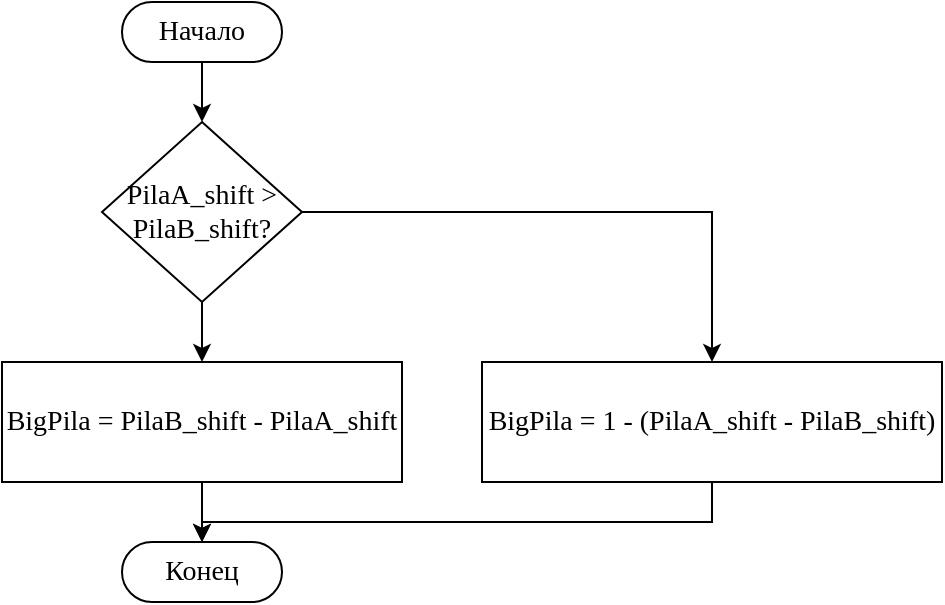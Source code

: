 <mxfile version="24.4.13" type="device">
  <diagram name="Страница — 1" id="zNViR0VcCG02KEflaUk1">
    <mxGraphModel dx="435" dy="873" grid="1" gridSize="10" guides="1" tooltips="1" connect="1" arrows="1" fold="1" page="0" pageScale="1" pageWidth="1169" pageHeight="827" math="0" shadow="0">
      <root>
        <mxCell id="0" />
        <mxCell id="1" parent="0" />
        <mxCell id="VcT9l8daYlTDshY53rvx-6" value="" style="edgeStyle=orthogonalEdgeStyle;rounded=0;orthogonalLoop=1;jettySize=auto;html=1;" edge="1" parent="1" source="pGOeJf6dXPXonmc0G4iZ-1" target="VcT9l8daYlTDshY53rvx-1">
          <mxGeometry relative="1" as="geometry" />
        </mxCell>
        <mxCell id="pGOeJf6dXPXonmc0G4iZ-1" value="Начало" style="rounded=1;whiteSpace=wrap;html=1;arcSize=50;fontFamily=Times New Roman;fontSize=14;" parent="1" vertex="1">
          <mxGeometry x="610" y="-290" width="80" height="30" as="geometry" />
        </mxCell>
        <mxCell id="VcT9l8daYlTDshY53rvx-7" value="" style="edgeStyle=orthogonalEdgeStyle;rounded=0;orthogonalLoop=1;jettySize=auto;html=1;" edge="1" parent="1" source="VcT9l8daYlTDshY53rvx-1" target="VcT9l8daYlTDshY53rvx-2">
          <mxGeometry relative="1" as="geometry" />
        </mxCell>
        <mxCell id="VcT9l8daYlTDshY53rvx-9" style="edgeStyle=orthogonalEdgeStyle;rounded=0;orthogonalLoop=1;jettySize=auto;html=1;entryX=0.5;entryY=0;entryDx=0;entryDy=0;" edge="1" parent="1" source="VcT9l8daYlTDshY53rvx-1" target="VcT9l8daYlTDshY53rvx-4">
          <mxGeometry relative="1" as="geometry" />
        </mxCell>
        <mxCell id="VcT9l8daYlTDshY53rvx-1" value="PilaA_shift &amp;gt; PilaB_shift?" style="rhombus;whiteSpace=wrap;html=1;fontFamily=Times New Roman;fontSize=14;" vertex="1" parent="1">
          <mxGeometry x="600" y="-230" width="100" height="90" as="geometry" />
        </mxCell>
        <mxCell id="VcT9l8daYlTDshY53rvx-8" value="" style="edgeStyle=orthogonalEdgeStyle;rounded=0;orthogonalLoop=1;jettySize=auto;html=1;" edge="1" parent="1" source="VcT9l8daYlTDshY53rvx-2" target="VcT9l8daYlTDshY53rvx-5">
          <mxGeometry relative="1" as="geometry" />
        </mxCell>
        <mxCell id="VcT9l8daYlTDshY53rvx-2" value="BigPila = PilaB_shift - PilaA_shift" style="rounded=0;whiteSpace=wrap;html=1;fontFamily=Times New Roman;fontSize=14;" vertex="1" parent="1">
          <mxGeometry x="550" y="-110" width="200" height="60" as="geometry" />
        </mxCell>
        <mxCell id="VcT9l8daYlTDshY53rvx-10" style="edgeStyle=orthogonalEdgeStyle;rounded=0;orthogonalLoop=1;jettySize=auto;html=1;entryX=0.5;entryY=0;entryDx=0;entryDy=0;" edge="1" parent="1" source="VcT9l8daYlTDshY53rvx-4" target="VcT9l8daYlTDshY53rvx-5">
          <mxGeometry relative="1" as="geometry">
            <Array as="points">
              <mxPoint x="905" y="-30" />
              <mxPoint x="650" y="-30" />
            </Array>
          </mxGeometry>
        </mxCell>
        <mxCell id="VcT9l8daYlTDshY53rvx-4" value="BigPila = 1 - (PilaA_shift - PilaB_shift)" style="rounded=0;whiteSpace=wrap;html=1;fontFamily=Times New Roman;fontSize=14;" vertex="1" parent="1">
          <mxGeometry x="790" y="-110" width="230" height="60" as="geometry" />
        </mxCell>
        <mxCell id="VcT9l8daYlTDshY53rvx-5" value="Конец" style="rounded=1;whiteSpace=wrap;html=1;arcSize=50;fontFamily=Times New Roman;fontSize=14;" vertex="1" parent="1">
          <mxGeometry x="610" y="-20" width="80" height="30" as="geometry" />
        </mxCell>
      </root>
    </mxGraphModel>
  </diagram>
</mxfile>
